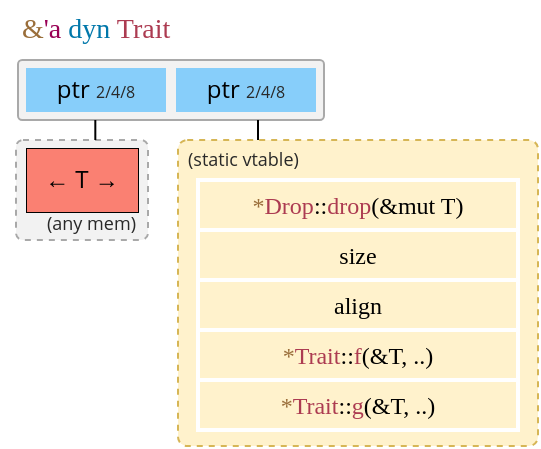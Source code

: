 <mxfile version="28.2.5">
  <diagram name="第 1 页" id="UIN3GO888B8rErfqDr5A">
    <mxGraphModel dx="893" dy="592" grid="1" gridSize="10" guides="1" tooltips="1" connect="1" arrows="1" fold="1" page="1" pageScale="1" pageWidth="827" pageHeight="1169" math="0" shadow="0">
      <root>
        <mxCell id="0" />
        <mxCell id="1" parent="0" />
        <mxCell id="mdJHNkCio0da5D6LIcqN-1" value="&lt;font style=&quot;color: rgb(154, 110, 58);&quot;&gt;&amp;amp;&lt;/font&gt;&lt;font style=&quot;color: rgb(153, 0, 85);&quot;&gt;&#39;a&lt;/font&gt; &lt;font style=&quot;color: rgb(0, 119, 170);&quot;&gt;dyn &lt;/font&gt;&lt;font style=&quot;color: rgb(172, 59, 81);&quot;&gt;Trait&lt;/font&gt;" style="text;html=1;align=left;verticalAlign=middle;whiteSpace=wrap;rounded=0;fontFamily=Fira Code;fontSource=https%3A%2F%2Ffonts.googleapis.com%2Fcss%3Ffamily%3DFira%2BCode;fontSize=14;" vertex="1" parent="1">
          <mxGeometry x="160" y="160" width="130" height="30" as="geometry" />
        </mxCell>
        <mxCell id="mdJHNkCio0da5D6LIcqN-2" value="" style="rounded=1;whiteSpace=wrap;html=1;strokeColor=#A9A9A9;arcSize=7;fillColor=#F2F2F2;" vertex="1" parent="1">
          <mxGeometry x="160" y="190" width="153" height="30" as="geometry" />
        </mxCell>
        <mxCell id="mdJHNkCio0da5D6LIcqN-3" value="ptr &lt;font style=&quot;font-size: 8px; color: rgb(41, 41, 41);&quot;&gt;2/4/8&lt;/font&gt;" style="rounded=0;whiteSpace=wrap;html=1;strokeColor=none;fillColor=#87CEFA;fontFamily=Open Sans;fontSource=https%3A%2F%2Ffonts.googleapis.com%2Fcss%3Ffamily%3DOpen%2BSans;" vertex="1" parent="1">
          <mxGeometry x="164" y="194" width="70" height="22" as="geometry" />
        </mxCell>
        <mxCell id="mdJHNkCio0da5D6LIcqN-4" value="ptr &lt;font style=&quot;font-size: 8px; color: rgb(41, 41, 41);&quot;&gt;2/4/8&lt;/font&gt;" style="rounded=0;whiteSpace=wrap;html=1;strokeColor=none;fillColor=#87CEFA;fontFamily=Open Sans;fontSource=https%3A%2F%2Ffonts.googleapis.com%2Fcss%3Ffamily%3DOpen%2BSans;" vertex="1" parent="1">
          <mxGeometry x="239" y="194" width="70" height="22" as="geometry" />
        </mxCell>
        <mxCell id="mdJHNkCio0da5D6LIcqN-6" value="" style="rounded=1;whiteSpace=wrap;html=1;strokeColor=#A9A9A9;arcSize=7;fillColor=#F2F2F2;dashed=1;" vertex="1" parent="1">
          <mxGeometry x="159" y="230" width="66" height="50" as="geometry" />
        </mxCell>
        <mxCell id="mdJHNkCio0da5D6LIcqN-7" value="← T →" style="rounded=0;whiteSpace=wrap;html=1;strokeColor=default;fillColor=#FA8072;fontFamily=Open Sans;fontSource=https%3A%2F%2Ffonts.googleapis.com%2Fcss%3Ffamily%3DOpen%2BSans;strokeWidth=0.5;" vertex="1" parent="1">
          <mxGeometry x="164" y="234" width="56" height="32" as="geometry" />
        </mxCell>
        <mxCell id="mdJHNkCio0da5D6LIcqN-8" value="(any mem)" style="text;whiteSpace=wrap;html=1;fontFamily=Open Sans;fontSource=https%3A%2F%2Ffonts.googleapis.com%2Fcss%3Ffamily%3DOpen%2BSans;fontColor=#292929;fontSize=9;align=right;" vertex="1" parent="1">
          <mxGeometry x="151" y="260" width="70" height="20" as="geometry" />
        </mxCell>
        <mxCell id="mdJHNkCio0da5D6LIcqN-11" value="" style="rounded=1;whiteSpace=wrap;html=1;strokeColor=#d6b656;arcSize=3;fillColor=#fff2cc;dashed=1;" vertex="1" parent="1">
          <mxGeometry x="240" y="230" width="180" height="153" as="geometry" />
        </mxCell>
        <mxCell id="mdJHNkCio0da5D6LIcqN-13" value="" style="endArrow=none;html=1;rounded=0;" edge="1" parent="1">
          <mxGeometry width="50" height="50" relative="1" as="geometry">
            <mxPoint x="198.66" y="230" as="sourcePoint" />
            <mxPoint x="198.66" y="220" as="targetPoint" />
          </mxGeometry>
        </mxCell>
        <mxCell id="mdJHNkCio0da5D6LIcqN-14" value="" style="endArrow=none;html=1;rounded=0;" edge="1" parent="1">
          <mxGeometry width="50" height="50" relative="1" as="geometry">
            <mxPoint x="280" y="230" as="sourcePoint" />
            <mxPoint x="280" y="220" as="targetPoint" />
          </mxGeometry>
        </mxCell>
        <mxCell id="mdJHNkCio0da5D6LIcqN-15" value="(static vtable)" style="text;whiteSpace=wrap;html=1;fontFamily=Open Sans;fontSource=https%3A%2F%2Ffonts.googleapis.com%2Fcss%3Ffamily%3DOpen%2BSans;fontColor=#292929;fontSize=9;align=left;labelPosition=center;verticalLabelPosition=middle;verticalAlign=middle;" vertex="1" parent="1">
          <mxGeometry x="243" y="230" width="70" height="20" as="geometry" />
        </mxCell>
        <mxCell id="mdJHNkCio0da5D6LIcqN-16" value="&lt;font style=&quot;color: rgb(154, 110, 58);&quot;&gt;*&lt;/font&gt;&lt;font style=&quot;color: rgb(172, 59, 81);&quot;&gt;Drop&lt;/font&gt;::&lt;font style=&quot;color: rgb(172, 59, 81);&quot;&gt;drop&lt;/font&gt;(&amp;amp;mut T)" style="rounded=0;whiteSpace=wrap;html=1;strokeColor=#FFFFFF;fillColor=none;strokeWidth=2;fontFamily=Fira Code;fontSource=https%3A%2F%2Ffonts.googleapis.com%2Fcss%3Ffamily%3DFira%2BCode;" vertex="1" parent="1">
          <mxGeometry x="250" y="250" width="160" height="25" as="geometry" />
        </mxCell>
        <mxCell id="mdJHNkCio0da5D6LIcqN-17" value="size" style="rounded=0;whiteSpace=wrap;html=1;strokeColor=#FFFFFF;fillColor=none;strokeWidth=2;fontFamily=Fira Code;fontSource=https%3A%2F%2Ffonts.googleapis.com%2Fcss%3Ffamily%3DFira%2BCode;" vertex="1" parent="1">
          <mxGeometry x="250" y="275" width="160" height="25" as="geometry" />
        </mxCell>
        <mxCell id="mdJHNkCio0da5D6LIcqN-18" value="align" style="rounded=0;whiteSpace=wrap;html=1;strokeColor=#FFFFFF;fillColor=none;strokeWidth=2;fontFamily=Fira Code;fontSource=https%3A%2F%2Ffonts.googleapis.com%2Fcss%3Ffamily%3DFira%2BCode;" vertex="1" parent="1">
          <mxGeometry x="250" y="300" width="160" height="25" as="geometry" />
        </mxCell>
        <mxCell id="mdJHNkCio0da5D6LIcqN-19" value="&lt;font style=&quot;color: rgb(154, 110, 58);&quot;&gt;*&lt;/font&gt;&lt;font style=&quot;color: rgb(172, 59, 81);&quot;&gt;Trait&lt;/font&gt;::&lt;font style=&quot;color: rgb(172, 59, 81);&quot;&gt;f&lt;/font&gt;(&amp;amp;T, ..)" style="rounded=0;whiteSpace=wrap;html=1;strokeColor=#FFFFFF;fillColor=none;strokeWidth=2;fontFamily=Fira Code;fontSource=https%3A%2F%2Ffonts.googleapis.com%2Fcss%3Ffamily%3DFira%2BCode;" vertex="1" parent="1">
          <mxGeometry x="250" y="325" width="160" height="25" as="geometry" />
        </mxCell>
        <mxCell id="mdJHNkCio0da5D6LIcqN-20" value="&lt;font style=&quot;color: rgb(154, 110, 58);&quot;&gt;*&lt;/font&gt;&lt;font style=&quot;color: rgb(172, 59, 81);&quot;&gt;Trait&lt;/font&gt;::&lt;font style=&quot;color: rgb(172, 59, 81);&quot;&gt;g&lt;/font&gt;(&amp;amp;T, ..)" style="rounded=0;whiteSpace=wrap;html=1;strokeColor=#FFFFFF;fillColor=none;strokeWidth=2;fontFamily=Fira Code;fontSource=https%3A%2F%2Ffonts.googleapis.com%2Fcss%3Ffamily%3DFira%2BCode;" vertex="1" parent="1">
          <mxGeometry x="250" y="350" width="160" height="25" as="geometry" />
        </mxCell>
      </root>
    </mxGraphModel>
  </diagram>
</mxfile>
